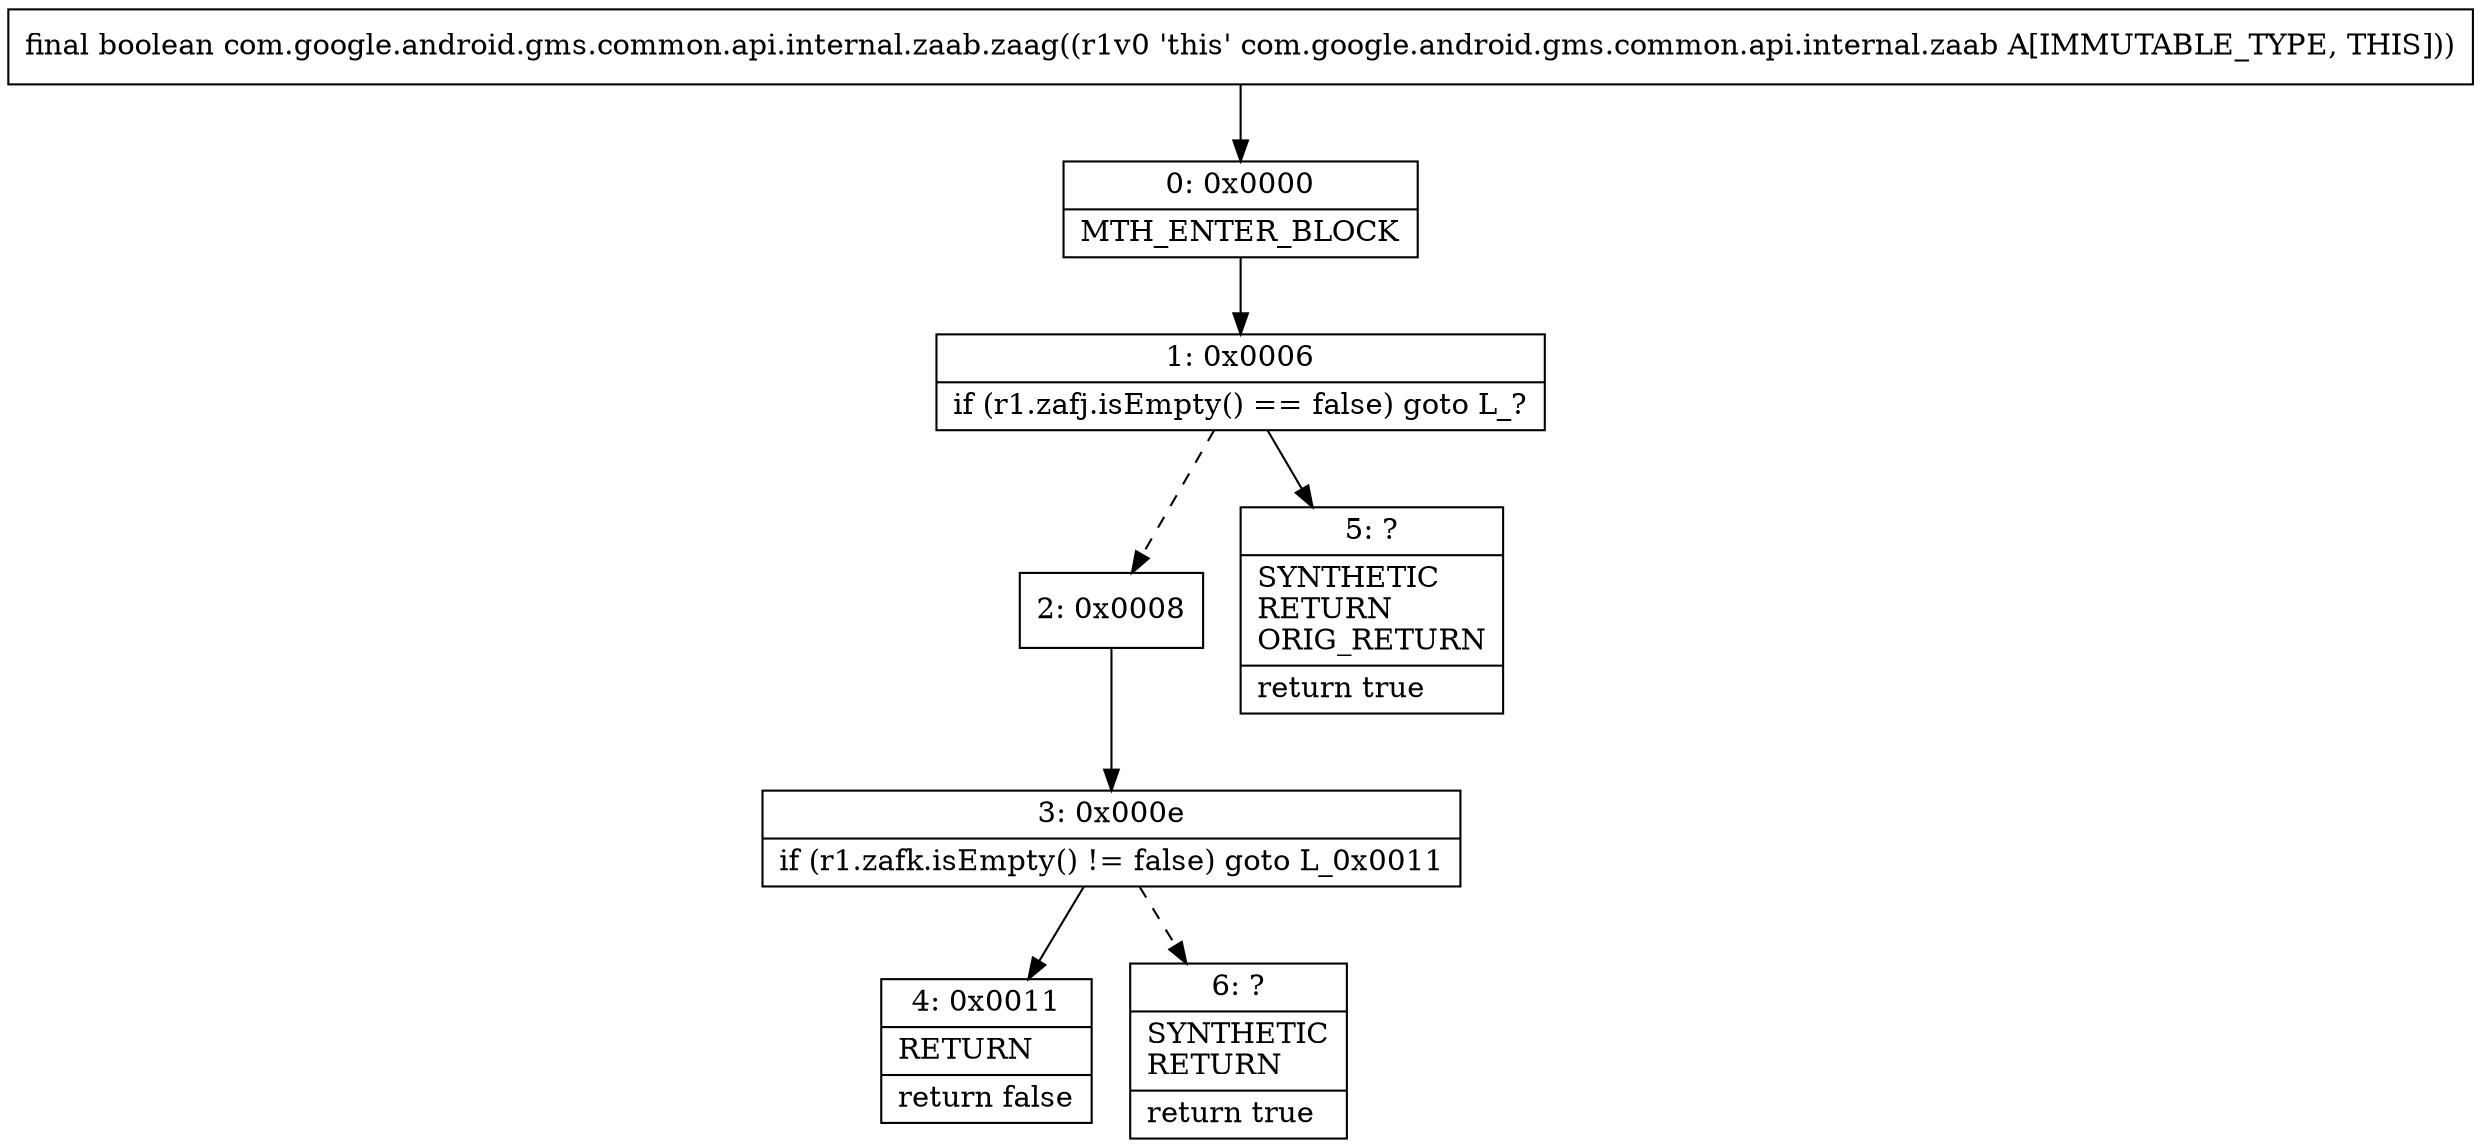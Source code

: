 digraph "CFG forcom.google.android.gms.common.api.internal.zaab.zaag()Z" {
Node_0 [shape=record,label="{0\:\ 0x0000|MTH_ENTER_BLOCK\l}"];
Node_1 [shape=record,label="{1\:\ 0x0006|if (r1.zafj.isEmpty() == false) goto L_?\l}"];
Node_2 [shape=record,label="{2\:\ 0x0008}"];
Node_3 [shape=record,label="{3\:\ 0x000e|if (r1.zafk.isEmpty() != false) goto L_0x0011\l}"];
Node_4 [shape=record,label="{4\:\ 0x0011|RETURN\l|return false\l}"];
Node_5 [shape=record,label="{5\:\ ?|SYNTHETIC\lRETURN\lORIG_RETURN\l|return true\l}"];
Node_6 [shape=record,label="{6\:\ ?|SYNTHETIC\lRETURN\l|return true\l}"];
MethodNode[shape=record,label="{final boolean com.google.android.gms.common.api.internal.zaab.zaag((r1v0 'this' com.google.android.gms.common.api.internal.zaab A[IMMUTABLE_TYPE, THIS])) }"];
MethodNode -> Node_0;
Node_0 -> Node_1;
Node_1 -> Node_2[style=dashed];
Node_1 -> Node_5;
Node_2 -> Node_3;
Node_3 -> Node_4;
Node_3 -> Node_6[style=dashed];
}

